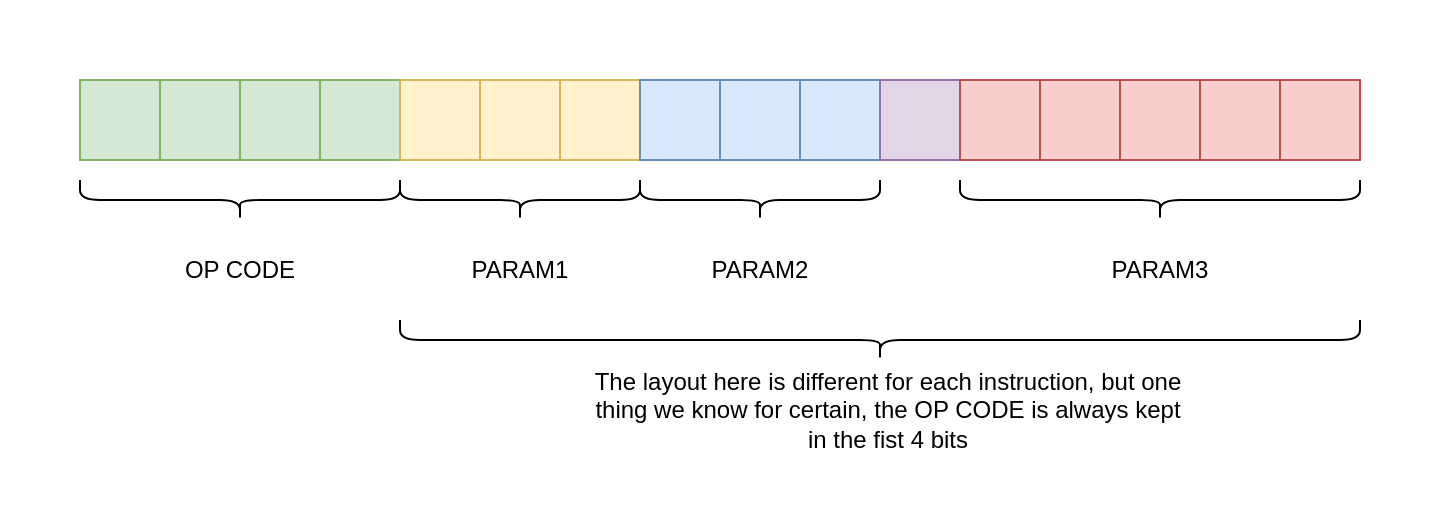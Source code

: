 <mxfile version="15.8.7" type="device"><diagram id="DiFBVxfLtFQVr4cXB5JW" name="Page-1"><mxGraphModel dx="1106" dy="892" grid="1" gridSize="10" guides="1" tooltips="1" connect="1" arrows="1" fold="1" page="1" pageScale="1" pageWidth="827" pageHeight="1169" math="0" shadow="0"><root><mxCell id="0"/><mxCell id="1" parent="0"/><mxCell id="5N--Kq_oCP_8Zn4VHAhF-30" value="" style="rounded=0;whiteSpace=wrap;html=1;fillColor=none;strokeColor=none;" vertex="1" parent="1"><mxGeometry x="120" y="120" width="720" height="260" as="geometry"/></mxCell><mxCell id="5N--Kq_oCP_8Zn4VHAhF-1" value="" style="rounded=0;whiteSpace=wrap;html=1;fillColor=#d5e8d4;strokeColor=#82b366;" vertex="1" parent="1"><mxGeometry x="160" y="160" width="40" height="40" as="geometry"/></mxCell><mxCell id="5N--Kq_oCP_8Zn4VHAhF-2" value="" style="rounded=0;whiteSpace=wrap;html=1;fillColor=#d5e8d4;strokeColor=#82b366;" vertex="1" parent="1"><mxGeometry x="200" y="160" width="40" height="40" as="geometry"/></mxCell><mxCell id="5N--Kq_oCP_8Zn4VHAhF-3" value="" style="rounded=0;whiteSpace=wrap;html=1;fillColor=#d5e8d4;strokeColor=#82b366;" vertex="1" parent="1"><mxGeometry x="240" y="160" width="40" height="40" as="geometry"/></mxCell><mxCell id="5N--Kq_oCP_8Zn4VHAhF-4" value="" style="rounded=0;whiteSpace=wrap;html=1;fillColor=#d5e8d4;strokeColor=#82b366;" vertex="1" parent="1"><mxGeometry x="280" y="160" width="40" height="40" as="geometry"/></mxCell><mxCell id="5N--Kq_oCP_8Zn4VHAhF-5" value="" style="rounded=0;whiteSpace=wrap;html=1;fillColor=#fff2cc;strokeColor=#d6b656;" vertex="1" parent="1"><mxGeometry x="320" y="160" width="40" height="40" as="geometry"/></mxCell><mxCell id="5N--Kq_oCP_8Zn4VHAhF-6" value="" style="rounded=0;whiteSpace=wrap;html=1;fillColor=#fff2cc;strokeColor=#d6b656;" vertex="1" parent="1"><mxGeometry x="360" y="160" width="40" height="40" as="geometry"/></mxCell><mxCell id="5N--Kq_oCP_8Zn4VHAhF-7" value="" style="rounded=0;whiteSpace=wrap;html=1;fillColor=#fff2cc;strokeColor=#d6b656;" vertex="1" parent="1"><mxGeometry x="400" y="160" width="40" height="40" as="geometry"/></mxCell><mxCell id="5N--Kq_oCP_8Zn4VHAhF-8" value="" style="rounded=0;whiteSpace=wrap;html=1;fillColor=#dae8fc;strokeColor=#6c8ebf;" vertex="1" parent="1"><mxGeometry x="440" y="160" width="40" height="40" as="geometry"/></mxCell><mxCell id="5N--Kq_oCP_8Zn4VHAhF-10" value="" style="rounded=0;whiteSpace=wrap;html=1;fillColor=#dae8fc;strokeColor=#6c8ebf;" vertex="1" parent="1"><mxGeometry x="480" y="160" width="40" height="40" as="geometry"/></mxCell><mxCell id="5N--Kq_oCP_8Zn4VHAhF-11" value="" style="rounded=0;whiteSpace=wrap;html=1;fillColor=#dae8fc;strokeColor=#6c8ebf;" vertex="1" parent="1"><mxGeometry x="520" y="160" width="40" height="40" as="geometry"/></mxCell><mxCell id="5N--Kq_oCP_8Zn4VHAhF-12" value="" style="rounded=0;whiteSpace=wrap;html=1;fillColor=#e1d5e7;strokeColor=#9673a6;" vertex="1" parent="1"><mxGeometry x="560" y="160" width="40" height="40" as="geometry"/></mxCell><mxCell id="5N--Kq_oCP_8Zn4VHAhF-13" value="" style="rounded=0;whiteSpace=wrap;html=1;fillColor=#f8cecc;strokeColor=#b85450;" vertex="1" parent="1"><mxGeometry x="600" y="160" width="40" height="40" as="geometry"/></mxCell><mxCell id="5N--Kq_oCP_8Zn4VHAhF-14" value="" style="rounded=0;whiteSpace=wrap;html=1;fillColor=#f8cecc;strokeColor=#b85450;" vertex="1" parent="1"><mxGeometry x="640" y="160" width="40" height="40" as="geometry"/></mxCell><mxCell id="5N--Kq_oCP_8Zn4VHAhF-15" value="" style="rounded=0;whiteSpace=wrap;html=1;fillColor=#f8cecc;strokeColor=#b85450;" vertex="1" parent="1"><mxGeometry x="680" y="160" width="40" height="40" as="geometry"/></mxCell><mxCell id="5N--Kq_oCP_8Zn4VHAhF-16" value="" style="rounded=0;whiteSpace=wrap;html=1;fillColor=#f8cecc;strokeColor=#b85450;" vertex="1" parent="1"><mxGeometry x="720" y="160" width="40" height="40" as="geometry"/></mxCell><mxCell id="5N--Kq_oCP_8Zn4VHAhF-17" value="" style="rounded=0;whiteSpace=wrap;html=1;fillColor=#f8cecc;strokeColor=#b85450;" vertex="1" parent="1"><mxGeometry x="760" y="160" width="40" height="40" as="geometry"/></mxCell><mxCell id="5N--Kq_oCP_8Zn4VHAhF-18" value="" style="shape=curlyBracket;whiteSpace=wrap;html=1;rounded=1;rotation=-90;" vertex="1" parent="1"><mxGeometry x="230" y="140" width="20" height="160" as="geometry"/></mxCell><mxCell id="5N--Kq_oCP_8Zn4VHAhF-19" value="OP CODE" style="text;html=1;strokeColor=none;fillColor=none;align=center;verticalAlign=middle;whiteSpace=wrap;rounded=0;" vertex="1" parent="1"><mxGeometry x="210" y="240" width="60" height="30" as="geometry"/></mxCell><mxCell id="5N--Kq_oCP_8Zn4VHAhF-21" value="" style="shape=curlyBracket;whiteSpace=wrap;html=1;rounded=1;flipH=1;rotation=90;" vertex="1" parent="1"><mxGeometry x="370" y="160" width="20" height="120" as="geometry"/></mxCell><mxCell id="5N--Kq_oCP_8Zn4VHAhF-22" value="" style="shape=curlyBracket;whiteSpace=wrap;html=1;rounded=1;flipH=1;rotation=90;" vertex="1" parent="1"><mxGeometry x="490" y="160" width="20" height="120" as="geometry"/></mxCell><mxCell id="5N--Kq_oCP_8Zn4VHAhF-23" value="" style="shape=curlyBracket;whiteSpace=wrap;html=1;rounded=1;flipH=1;rotation=90;" vertex="1" parent="1"><mxGeometry x="690" y="120" width="20" height="200" as="geometry"/></mxCell><mxCell id="5N--Kq_oCP_8Zn4VHAhF-24" value="PARAM1" style="text;html=1;strokeColor=none;fillColor=none;align=center;verticalAlign=middle;whiteSpace=wrap;rounded=0;" vertex="1" parent="1"><mxGeometry x="350" y="240" width="60" height="30" as="geometry"/></mxCell><mxCell id="5N--Kq_oCP_8Zn4VHAhF-26" value="PARAM2" style="text;html=1;strokeColor=none;fillColor=none;align=center;verticalAlign=middle;whiteSpace=wrap;rounded=0;" vertex="1" parent="1"><mxGeometry x="470" y="240" width="60" height="30" as="geometry"/></mxCell><mxCell id="5N--Kq_oCP_8Zn4VHAhF-27" value="PARAM3" style="text;html=1;strokeColor=none;fillColor=none;align=center;verticalAlign=middle;whiteSpace=wrap;rounded=0;" vertex="1" parent="1"><mxGeometry x="670" y="240" width="60" height="30" as="geometry"/></mxCell><mxCell id="5N--Kq_oCP_8Zn4VHAhF-28" value="" style="shape=curlyBracket;whiteSpace=wrap;html=1;rounded=1;flipH=1;rotation=90;" vertex="1" parent="1"><mxGeometry x="550" y="50" width="20" height="480" as="geometry"/></mxCell><mxCell id="5N--Kq_oCP_8Zn4VHAhF-29" value="The layout here is different for each instruction, but one thing we know for certain, the OP CODE is always kept in the fist 4 bits" style="text;html=1;strokeColor=none;fillColor=none;align=center;verticalAlign=middle;whiteSpace=wrap;rounded=0;" vertex="1" parent="1"><mxGeometry x="414" y="310" width="300" height="30" as="geometry"/></mxCell></root></mxGraphModel></diagram></mxfile>